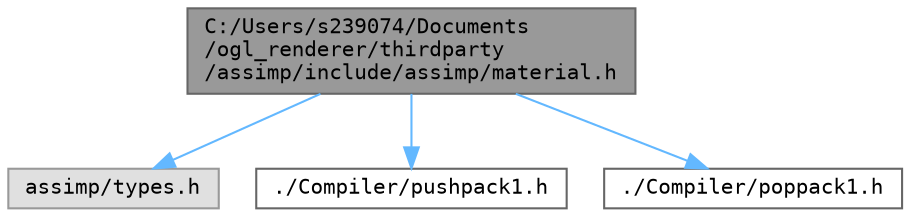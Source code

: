 digraph "C:/Users/s239074/Documents/ogl_renderer/thirdparty/assimp/include/assimp/material.h"
{
 // LATEX_PDF_SIZE
  bgcolor="transparent";
  edge [fontname=Terminal,fontsize=10,labelfontname=Helvetica,labelfontsize=10];
  node [fontname=Terminal,fontsize=10,shape=box,height=0.2,width=0.4];
  Node1 [label="C:/Users/s239074/Documents\l/ogl_renderer/thirdparty\l/assimp/include/assimp/material.h",height=0.2,width=0.4,color="gray40", fillcolor="grey60", style="filled", fontcolor="black",tooltip="Defines the material system of the library."];
  Node1 -> Node2 [color="steelblue1",style="solid"];
  Node2 [label="assimp/types.h",height=0.2,width=0.4,color="grey60", fillcolor="#E0E0E0", style="filled",tooltip=" "];
  Node1 -> Node3 [color="steelblue1",style="solid"];
  Node3 [label="./Compiler/pushpack1.h",height=0.2,width=0.4,color="grey40", fillcolor="white", style="filled",URL="$include_2assimp_2_compiler_2pushpack1_8h.html",tooltip=" "];
  Node1 -> Node4 [color="steelblue1",style="solid"];
  Node4 [label="./Compiler/poppack1.h",height=0.2,width=0.4,color="grey40", fillcolor="white", style="filled",URL="$include_2assimp_2_compiler_2poppack1_8h.html",tooltip=" "];
}
